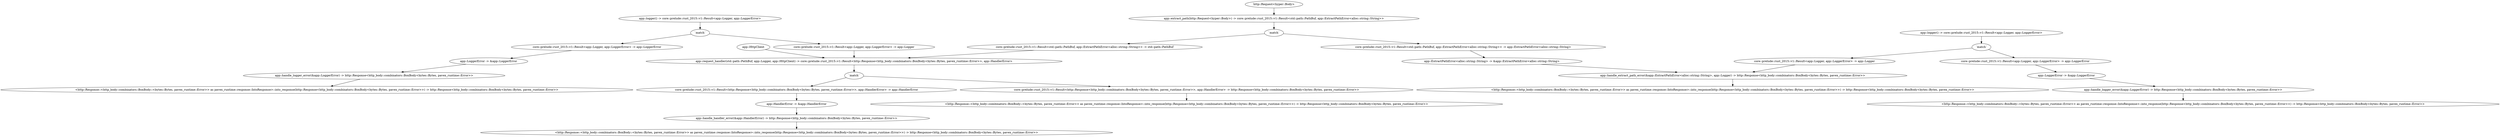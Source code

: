 digraph "GET /home" {
    0 [ label = "app::request_handler(std::path::PathBuf, app::Logger, app::HttpClient) -> core::prelude::rust_2015::v1::Result<http::Response<http_body::combinators::BoxBody<bytes::Bytes, pavex_runtime::Error>>, app::HandlerError>"]
    1 [ label = "app::HttpClient"]
    2 [ label = "core::prelude::rust_2015::v1::Result<app::Logger, app::LoggerError> -> app::Logger"]
    3 [ label = "app::logger() -> core::prelude::rust_2015::v1::Result<app::Logger, app::LoggerError>"]
    4 [ label = "core::prelude::rust_2015::v1::Result<std::path::PathBuf, app::ExtractPathError<alloc::string::String>> -> std::path::PathBuf"]
    5 [ label = "app::extract_path(http::Request<hyper::Body>) -> core::prelude::rust_2015::v1::Result<std::path::PathBuf, app::ExtractPathError<alloc::string::String>>"]
    6 [ label = "http::Request<hyper::Body>"]
    7 [ label = "core::prelude::rust_2015::v1::Result<http::Response<http_body::combinators::BoxBody<bytes::Bytes, pavex_runtime::Error>>, app::HandlerError> -> http::Response<http_body::combinators::BoxBody<bytes::Bytes, pavex_runtime::Error>>"]
    8 [ label = "core::prelude::rust_2015::v1::Result<http::Response<http_body::combinators::BoxBody<bytes::Bytes, pavex_runtime::Error>>, app::HandlerError> -> app::HandlerError"]
    9 [ label = "core::prelude::rust_2015::v1::Result<app::Logger, app::LoggerError> -> app::LoggerError"]
    10 [ label = "core::prelude::rust_2015::v1::Result<std::path::PathBuf, app::ExtractPathError<alloc::string::String>> -> app::ExtractPathError<alloc::string::String>"]
    11 [ label = "<http::Response::<http_body::combinators::BoxBody::<bytes::Bytes, pavex_runtime::Error>> as pavex_runtime::response::IntoResponse>::into_response(http::Response<http_body::combinators::BoxBody<bytes::Bytes, pavex_runtime::Error>>) -> http::Response<http_body::combinators::BoxBody<bytes::Bytes, pavex_runtime::Error>>"]
    12 [ label = "app::HandlerError -> &app::HandlerError"]
    13 [ label = "app::LoggerError -> &app::LoggerError"]
    14 [ label = "app::ExtractPathError<alloc::string::String> -> &app::ExtractPathError<alloc::string::String>"]
    15 [ label = "app::handle_extract_path_error(&app::ExtractPathError<alloc::string::String>, app::Logger) -> http::Response<http_body::combinators::BoxBody<bytes::Bytes, pavex_runtime::Error>>"]
    16 [ label = "core::prelude::rust_2015::v1::Result<app::Logger, app::LoggerError> -> app::Logger"]
    17 [ label = "app::logger() -> core::prelude::rust_2015::v1::Result<app::Logger, app::LoggerError>"]
    18 [ label = "app::handle_logger_error(&app::LoggerError) -> http::Response<http_body::combinators::BoxBody<bytes::Bytes, pavex_runtime::Error>>"]
    19 [ label = "app::handle_handler_error(&app::HandlerError) -> http::Response<http_body::combinators::BoxBody<bytes::Bytes, pavex_runtime::Error>>"]
    20 [ label = "<http::Response::<http_body::combinators::BoxBody::<bytes::Bytes, pavex_runtime::Error>> as pavex_runtime::response::IntoResponse>::into_response(http::Response<http_body::combinators::BoxBody<bytes::Bytes, pavex_runtime::Error>>) -> http::Response<http_body::combinators::BoxBody<bytes::Bytes, pavex_runtime::Error>>"]
    21 [ label = "core::prelude::rust_2015::v1::Result<app::Logger, app::LoggerError> -> app::LoggerError"]
    22 [ label = "<http::Response::<http_body::combinators::BoxBody::<bytes::Bytes, pavex_runtime::Error>> as pavex_runtime::response::IntoResponse>::into_response(http::Response<http_body::combinators::BoxBody<bytes::Bytes, pavex_runtime::Error>>) -> http::Response<http_body::combinators::BoxBody<bytes::Bytes, pavex_runtime::Error>>"]
    23 [ label = "<http::Response::<http_body::combinators::BoxBody::<bytes::Bytes, pavex_runtime::Error>> as pavex_runtime::response::IntoResponse>::into_response(http::Response<http_body::combinators::BoxBody<bytes::Bytes, pavex_runtime::Error>>) -> http::Response<http_body::combinators::BoxBody<bytes::Bytes, pavex_runtime::Error>>"]
    24 [ label = "app::LoggerError -> &app::LoggerError"]
    25 [ label = "app::handle_logger_error(&app::LoggerError) -> http::Response<http_body::combinators::BoxBody<bytes::Bytes, pavex_runtime::Error>>"]
    26 [ label = "<http::Response::<http_body::combinators::BoxBody::<bytes::Bytes, pavex_runtime::Error>> as pavex_runtime::response::IntoResponse>::into_response(http::Response<http_body::combinators::BoxBody<bytes::Bytes, pavex_runtime::Error>>) -> http::Response<http_body::combinators::BoxBody<bytes::Bytes, pavex_runtime::Error>>"]
    27 [ label = "`match`"]
    28 [ label = "`match`"]
    29 [ label = "`match`"]
    30 [ label = "`match`"]
    1 -> 0 [ ]
    2 -> 0 [ ]
    28 -> 9 [ ]
    4 -> 0 [ ]
    29 -> 10 [ ]
    6 -> 5 [ ]
    27 -> 8 [ ]
    27 -> 7 [ ]
    28 -> 2 [ ]
    29 -> 4 [ ]
    7 -> 11 [ ]
    8 -> 12 [ ]
    9 -> 13 [ ]
    10 -> 14 [ ]
    14 -> 15 [ ]
    16 -> 15 [ ]
    30 -> 21 [ ]
    13 -> 18 [ ]
    12 -> 19 [ ]
    15 -> 20 [ ]
    30 -> 16 [ ]
    18 -> 22 [ ]
    19 -> 23 [ ]
    21 -> 24 [ ]
    24 -> 25 [ ]
    25 -> 26 [ ]
    0 -> 27 [ ]
    3 -> 28 [ ]
    5 -> 29 [ ]
    17 -> 30 [ ]
}
digraph app_state {
    0 [ label = "crate::ApplicationState(app::HttpClient) -> crate::ApplicationState"]
    1 [ label = "core::prelude::rust_2015::v1::Result<app::HttpClient, app::HttpClientError> -> app::HttpClient"]
    2 [ label = "app::http_client(app::Config) -> core::prelude::rust_2015::v1::Result<app::HttpClient, app::HttpClientError>"]
    3 [ label = "app::Config"]
    4 [ label = "core::result::Result::Ok(crate::ApplicationState) -> core::result::Result<crate::ApplicationState, crate::ApplicationStateError>"]
    5 [ label = "core::prelude::rust_2015::v1::Result<app::HttpClient, app::HttpClientError> -> app::HttpClientError"]
    6 [ label = "crate::ApplicationStateError::HttpClient(app::HttpClientError) -> crate::ApplicationStateError"]
    7 [ label = "core::result::Result::Err(crate::ApplicationStateError) -> core::result::Result<crate::ApplicationState, crate::ApplicationStateError>"]
    8 [ label = "`match`"]
    1 -> 0 [ ]
    8 -> 5 [ ]
    3 -> 2 [ ]
    0 -> 4 [ ]
    8 -> 1 [ ]
    5 -> 6 [ ]
    6 -> 7 [ ]
    2 -> 8 [ ]
}